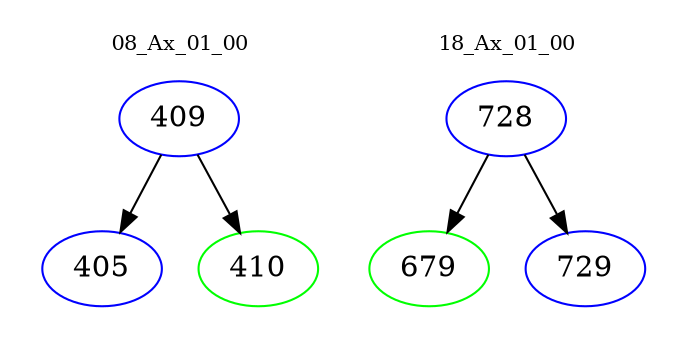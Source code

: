 digraph{
subgraph cluster_0 {
color = white
label = "08_Ax_01_00";
fontsize=10;
T0_409 [label="409", color="blue"]
T0_409 -> T0_405 [color="black"]
T0_405 [label="405", color="blue"]
T0_409 -> T0_410 [color="black"]
T0_410 [label="410", color="green"]
}
subgraph cluster_1 {
color = white
label = "18_Ax_01_00";
fontsize=10;
T1_728 [label="728", color="blue"]
T1_728 -> T1_679 [color="black"]
T1_679 [label="679", color="green"]
T1_728 -> T1_729 [color="black"]
T1_729 [label="729", color="blue"]
}
}
